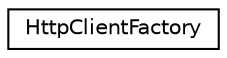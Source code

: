 digraph "Graphical Class Hierarchy"
{
  edge [fontname="Helvetica",fontsize="10",labelfontname="Helvetica",labelfontsize="10"];
  node [fontname="Helvetica",fontsize="10",shape=record];
  rankdir="LR";
  Node1 [label="HttpClientFactory",height=0.2,width=0.4,color="black", fillcolor="white", style="filled",URL="$classHttpClientFactory.html",tooltip="The HTTP Client Service Component Factory. "];
}
